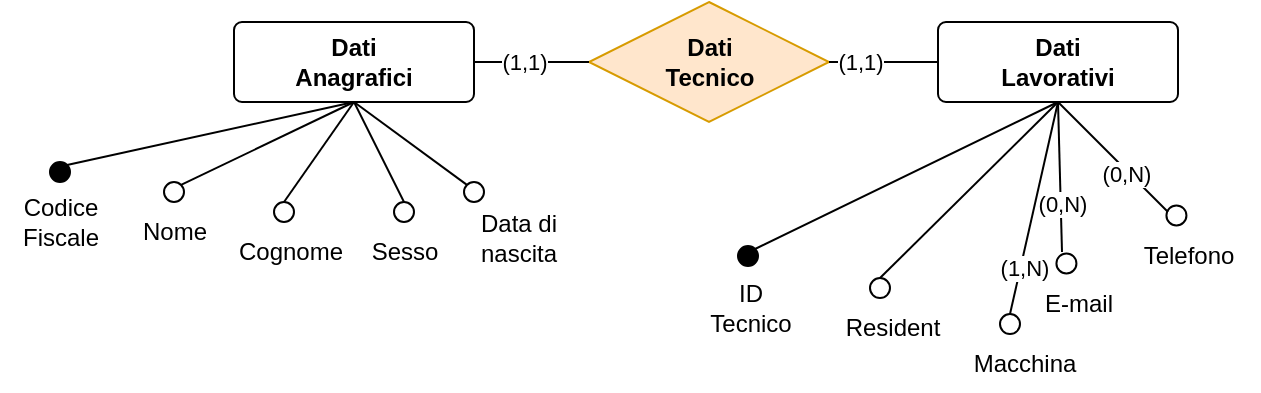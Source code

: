 <mxfile version="20.2.3" type="device"><diagram id="aRU3BPW4JilFG4WqiGaw" name="Pagina-1"><mxGraphModel dx="798" dy="493" grid="0" gridSize="10" guides="1" tooltips="1" connect="1" arrows="1" fold="1" page="1" pageScale="1" pageWidth="827" pageHeight="1169" math="0" shadow="0"><root><mxCell id="0"/><mxCell id="1" parent="0"/><mxCell id="3Pa_-nvrsszRvELkyFEv-1" value="&lt;b&gt;Dati&lt;br&gt;Lavorativi&lt;/b&gt;" style="rounded=1;arcSize=10;whiteSpace=wrap;html=1;align=center;" parent="1" vertex="1"><mxGeometry x="528" y="76" width="120" height="40" as="geometry"/></mxCell><mxCell id="3Pa_-nvrsszRvELkyFEv-3" value="" style="ellipse;whiteSpace=wrap;html=1;aspect=fixed;fillColor=#000000;" parent="1" vertex="1"><mxGeometry x="84" y="146" width="10" height="10" as="geometry"/></mxCell><mxCell id="3Pa_-nvrsszRvELkyFEv-5" value="" style="ellipse;whiteSpace=wrap;html=1;aspect=fixed;" parent="1" vertex="1"><mxGeometry x="141" y="156" width="10" height="10" as="geometry"/></mxCell><mxCell id="3Pa_-nvrsszRvELkyFEv-6" value="" style="ellipse;whiteSpace=wrap;html=1;aspect=fixed;" parent="1" vertex="1"><mxGeometry x="196" y="166" width="10" height="10" as="geometry"/></mxCell><mxCell id="3Pa_-nvrsszRvELkyFEv-7" value="Codice&lt;br&gt;Fiscale" style="text;html=1;align=center;verticalAlign=middle;resizable=0;points=[];autosize=1;strokeColor=none;fillColor=none;" parent="1" vertex="1"><mxGeometry x="59" y="156" width="60" height="40" as="geometry"/></mxCell><mxCell id="3Pa_-nvrsszRvELkyFEv-8" value="Nome" style="text;html=1;align=center;verticalAlign=middle;resizable=0;points=[];autosize=1;strokeColor=none;fillColor=none;" parent="1" vertex="1"><mxGeometry x="116" y="166" width="60" height="30" as="geometry"/></mxCell><mxCell id="3Pa_-nvrsszRvELkyFEv-11" value="Cognome" style="text;html=1;align=center;verticalAlign=middle;resizable=0;points=[];autosize=1;strokeColor=none;fillColor=none;" parent="1" vertex="1"><mxGeometry x="164" y="176" width="80" height="30" as="geometry"/></mxCell><mxCell id="3Pa_-nvrsszRvELkyFEv-14" value="Sesso" style="text;html=1;align=center;verticalAlign=middle;resizable=0;points=[];autosize=1;strokeColor=none;fillColor=none;" parent="1" vertex="1"><mxGeometry x="231" y="176" width="60" height="30" as="geometry"/></mxCell><mxCell id="3Pa_-nvrsszRvELkyFEv-15" value="" style="ellipse;whiteSpace=wrap;html=1;aspect=fixed;" parent="1" vertex="1"><mxGeometry x="256" y="166" width="10" height="10" as="geometry"/></mxCell><mxCell id="3Pa_-nvrsszRvELkyFEv-16" value="" style="ellipse;whiteSpace=wrap;html=1;aspect=fixed;" parent="1" vertex="1"><mxGeometry x="291" y="156" width="10" height="10" as="geometry"/></mxCell><mxCell id="3Pa_-nvrsszRvELkyFEv-17" value="Data di&lt;br&gt;nascita" style="text;html=1;align=center;verticalAlign=middle;resizable=0;points=[];autosize=1;strokeColor=none;fillColor=none;" parent="1" vertex="1"><mxGeometry x="288" y="164" width="60" height="40" as="geometry"/></mxCell><mxCell id="3Pa_-nvrsszRvELkyFEv-18" value="" style="ellipse;whiteSpace=wrap;html=1;aspect=fixed;" parent="1" vertex="1"><mxGeometry x="494" y="204.03" width="10" height="10" as="geometry"/></mxCell><mxCell id="3Pa_-nvrsszRvELkyFEv-19" value="Resident" style="text;html=1;align=center;verticalAlign=middle;resizable=0;points=[];autosize=1;strokeColor=none;fillColor=none;" parent="1" vertex="1"><mxGeometry x="470" y="214.03" width="70" height="30" as="geometry"/></mxCell><mxCell id="l-KfGZx5VKhJmLUwWL6F-1" value="" style="ellipse;whiteSpace=wrap;html=1;aspect=fixed;" parent="1" vertex="1"><mxGeometry x="587.22" y="191.72" width="10" height="10" as="geometry"/></mxCell><mxCell id="l-KfGZx5VKhJmLUwWL6F-2" value="E-mail" style="text;html=1;align=center;verticalAlign=middle;resizable=0;points=[];autosize=1;strokeColor=none;fillColor=none;" parent="1" vertex="1"><mxGeometry x="568.22" y="201.72" width="60" height="30" as="geometry"/></mxCell><mxCell id="l-KfGZx5VKhJmLUwWL6F-3" value="" style="ellipse;whiteSpace=wrap;html=1;aspect=fixed;" parent="1" vertex="1"><mxGeometry x="642.22" y="167.72" width="10" height="10" as="geometry"/></mxCell><mxCell id="l-KfGZx5VKhJmLUwWL6F-4" value="Telefono" style="text;html=1;align=center;verticalAlign=middle;resizable=0;points=[];autosize=1;strokeColor=none;fillColor=none;" parent="1" vertex="1"><mxGeometry x="618.22" y="177.72" width="70" height="30" as="geometry"/></mxCell><mxCell id="BszqoG42yhq03J_tLvTi-1" value="&lt;b&gt;Dati&lt;br&gt;Anagrafici&lt;/b&gt;" style="rounded=1;arcSize=10;whiteSpace=wrap;html=1;align=center;" parent="1" vertex="1"><mxGeometry x="176" y="76" width="120" height="40" as="geometry"/></mxCell><mxCell id="BszqoG42yhq03J_tLvTi-2" value="" style="ellipse;whiteSpace=wrap;html=1;aspect=fixed;fillColor=#000000;" parent="1" vertex="1"><mxGeometry x="428" y="188.03" width="10" height="10" as="geometry"/></mxCell><mxCell id="BszqoG42yhq03J_tLvTi-3" value="ID&lt;br&gt;Tecnico" style="text;html=1;align=center;verticalAlign=middle;resizable=0;points=[];autosize=1;strokeColor=none;fillColor=none;" parent="1" vertex="1"><mxGeometry x="404" y="198.03" width="59" height="41" as="geometry"/></mxCell><mxCell id="BszqoG42yhq03J_tLvTi-4" value="" style="endArrow=none;html=1;rounded=0;exitX=1;exitY=0;exitDx=0;exitDy=0;entryX=0.5;entryY=1;entryDx=0;entryDy=0;" parent="1" source="3Pa_-nvrsszRvELkyFEv-3" target="BszqoG42yhq03J_tLvTi-1" edge="1"><mxGeometry width="50" height="50" relative="1" as="geometry"><mxPoint x="98" y="108" as="sourcePoint"/><mxPoint x="148" y="58" as="targetPoint"/></mxGeometry></mxCell><mxCell id="BszqoG42yhq03J_tLvTi-5" value="" style="endArrow=none;html=1;rounded=0;entryX=0.5;entryY=1;entryDx=0;entryDy=0;exitX=1;exitY=0;exitDx=0;exitDy=0;" parent="1" source="BszqoG42yhq03J_tLvTi-2" target="3Pa_-nvrsszRvELkyFEv-1" edge="1"><mxGeometry width="50" height="50" relative="1" as="geometry"><mxPoint x="397" y="305" as="sourcePoint"/><mxPoint x="447" y="255" as="targetPoint"/></mxGeometry></mxCell><mxCell id="BszqoG42yhq03J_tLvTi-10" value="" style="endArrow=none;html=1;rounded=0;exitX=1;exitY=0;exitDx=0;exitDy=0;entryX=0.5;entryY=1;entryDx=0;entryDy=0;" parent="1" source="3Pa_-nvrsszRvELkyFEv-5" target="BszqoG42yhq03J_tLvTi-1" edge="1"><mxGeometry width="50" height="50" relative="1" as="geometry"><mxPoint x="102.536" y="157.464" as="sourcePoint"/><mxPoint x="246" y="125" as="targetPoint"/></mxGeometry></mxCell><mxCell id="BszqoG42yhq03J_tLvTi-11" value="" style="endArrow=none;html=1;rounded=0;exitX=0.5;exitY=0;exitDx=0;exitDy=0;entryX=0.5;entryY=1;entryDx=0;entryDy=0;" parent="1" source="3Pa_-nvrsszRvELkyFEv-6" target="BszqoG42yhq03J_tLvTi-1" edge="1"><mxGeometry width="50" height="50" relative="1" as="geometry"><mxPoint x="159.536" y="167.464" as="sourcePoint"/><mxPoint x="246" y="125" as="targetPoint"/></mxGeometry></mxCell><mxCell id="BszqoG42yhq03J_tLvTi-12" value="" style="endArrow=none;html=1;rounded=0;exitX=0.5;exitY=0;exitDx=0;exitDy=0;entryX=0.5;entryY=1;entryDx=0;entryDy=0;" parent="1" source="3Pa_-nvrsszRvELkyFEv-15" target="BszqoG42yhq03J_tLvTi-1" edge="1"><mxGeometry width="50" height="50" relative="1" as="geometry"><mxPoint x="211" y="176" as="sourcePoint"/><mxPoint x="246" y="125" as="targetPoint"/></mxGeometry></mxCell><mxCell id="BszqoG42yhq03J_tLvTi-13" value="" style="endArrow=none;html=1;rounded=0;exitX=0;exitY=0;exitDx=0;exitDy=0;entryX=0.5;entryY=1;entryDx=0;entryDy=0;" parent="1" source="3Pa_-nvrsszRvELkyFEv-16" target="BszqoG42yhq03J_tLvTi-1" edge="1"><mxGeometry width="50" height="50" relative="1" as="geometry"><mxPoint x="271" y="176" as="sourcePoint"/><mxPoint x="246" y="125" as="targetPoint"/></mxGeometry></mxCell><mxCell id="BszqoG42yhq03J_tLvTi-14" value="" style="endArrow=none;html=1;rounded=0;entryX=0.5;entryY=1;entryDx=0;entryDy=0;exitX=0.5;exitY=0;exitDx=0;exitDy=0;" parent="1" source="3Pa_-nvrsszRvELkyFEv-18" target="3Pa_-nvrsszRvELkyFEv-1" edge="1"><mxGeometry width="50" height="50" relative="1" as="geometry"><mxPoint x="542.536" y="161.464" as="sourcePoint"/><mxPoint x="598" y="126" as="targetPoint"/></mxGeometry></mxCell><mxCell id="BszqoG42yhq03J_tLvTi-15" value="" style="endArrow=none;html=1;rounded=0;entryX=0.5;entryY=1;entryDx=0;entryDy=0;" parent="1" target="3Pa_-nvrsszRvELkyFEv-1" edge="1"><mxGeometry width="50" height="50" relative="1" as="geometry"><mxPoint x="590" y="191" as="sourcePoint"/><mxPoint x="598" y="126" as="targetPoint"/></mxGeometry></mxCell><mxCell id="qqxtLERBZfiW5LZ5XgA2-2" value="(0,N)" style="edgeLabel;html=1;align=center;verticalAlign=middle;resizable=0;points=[];" vertex="1" connectable="0" parent="BszqoG42yhq03J_tLvTi-15"><mxGeometry x="-0.356" relative="1" as="geometry"><mxPoint as="offset"/></mxGeometry></mxCell><mxCell id="BszqoG42yhq03J_tLvTi-16" value="" style="endArrow=none;html=1;rounded=0;entryX=0.5;entryY=1;entryDx=0;entryDy=0;" parent="1" target="3Pa_-nvrsszRvELkyFEv-1" edge="1"><mxGeometry width="50" height="50" relative="1" as="geometry"><mxPoint x="643" y="171" as="sourcePoint"/><mxPoint x="598" y="126" as="targetPoint"/></mxGeometry></mxCell><mxCell id="qqxtLERBZfiW5LZ5XgA2-1" value="(0,N)" style="edgeLabel;html=1;align=center;verticalAlign=middle;resizable=0;points=[];" vertex="1" connectable="0" parent="BszqoG42yhq03J_tLvTi-16"><mxGeometry x="-0.263" y="1" relative="1" as="geometry"><mxPoint as="offset"/></mxGeometry></mxCell><mxCell id="BszqoG42yhq03J_tLvTi-17" value="&lt;b&gt;Dati&lt;br&gt;Tecnico&lt;/b&gt;" style="shape=rhombus;perimeter=rhombusPerimeter;whiteSpace=wrap;html=1;align=center;fillColor=#ffe6cc;strokeColor=#d79b00;" parent="1" vertex="1"><mxGeometry x="353.5" y="66" width="120" height="60" as="geometry"/></mxCell><mxCell id="BszqoG42yhq03J_tLvTi-18" value="" style="endArrow=none;html=1;rounded=0;entryX=0;entryY=0.5;entryDx=0;entryDy=0;exitX=1;exitY=0.5;exitDx=0;exitDy=0;" parent="1" source="BszqoG42yhq03J_tLvTi-1" target="BszqoG42yhq03J_tLvTi-17" edge="1"><mxGeometry relative="1" as="geometry"><mxPoint x="332" y="262" as="sourcePoint"/><mxPoint x="492" y="262" as="targetPoint"/></mxGeometry></mxCell><mxCell id="BszqoG42yhq03J_tLvTi-22" value="(1,1)" style="edgeLabel;html=1;align=center;verticalAlign=middle;resizable=0;points=[];" parent="BszqoG42yhq03J_tLvTi-18" vertex="1" connectable="0"><mxGeometry x="-0.485" y="3" relative="1" as="geometry"><mxPoint x="10" y="3" as="offset"/></mxGeometry></mxCell><mxCell id="BszqoG42yhq03J_tLvTi-19" value="" style="endArrow=none;html=1;rounded=0;entryX=0;entryY=0.5;entryDx=0;entryDy=0;exitX=1;exitY=0.5;exitDx=0;exitDy=0;" parent="1" source="BszqoG42yhq03J_tLvTi-17" target="3Pa_-nvrsszRvELkyFEv-1" edge="1"><mxGeometry relative="1" as="geometry"><mxPoint x="306" y="105" as="sourcePoint"/><mxPoint x="363.5" y="109" as="targetPoint"/></mxGeometry></mxCell><mxCell id="BszqoG42yhq03J_tLvTi-23" value="(1,1)" style="edgeLabel;html=1;align=center;verticalAlign=middle;resizable=0;points=[];" parent="BszqoG42yhq03J_tLvTi-19" vertex="1" connectable="0"><mxGeometry x="-0.439" relative="1" as="geometry"><mxPoint as="offset"/></mxGeometry></mxCell><mxCell id="fhRAmtgnGAJc3yKMNgKJ-1" value="" style="ellipse;whiteSpace=wrap;html=1;aspect=fixed;" parent="1" vertex="1"><mxGeometry x="559.0" y="222.03" width="10" height="10" as="geometry"/></mxCell><mxCell id="fhRAmtgnGAJc3yKMNgKJ-2" value="Macchina" style="text;html=1;align=center;verticalAlign=middle;resizable=0;points=[];autosize=1;strokeColor=none;fillColor=none;" parent="1" vertex="1"><mxGeometry x="536.0" y="234.03" width="69" height="26" as="geometry"/></mxCell><mxCell id="fhRAmtgnGAJc3yKMNgKJ-4" value="" style="endArrow=none;html=1;rounded=0;entryX=0.5;entryY=1;entryDx=0;entryDy=0;" parent="1" target="3Pa_-nvrsszRvELkyFEv-1" edge="1"><mxGeometry width="50" height="50" relative="1" as="geometry"><mxPoint x="564" y="222" as="sourcePoint"/><mxPoint x="542" y="236" as="targetPoint"/></mxGeometry></mxCell><mxCell id="fhRAmtgnGAJc3yKMNgKJ-5" value="(1,N)" style="edgeLabel;html=1;align=center;verticalAlign=middle;resizable=0;points=[];" parent="fhRAmtgnGAJc3yKMNgKJ-4" vertex="1" connectable="0"><mxGeometry x="-0.252" relative="1" as="geometry"><mxPoint x="-2" y="16" as="offset"/></mxGeometry></mxCell></root></mxGraphModel></diagram></mxfile>